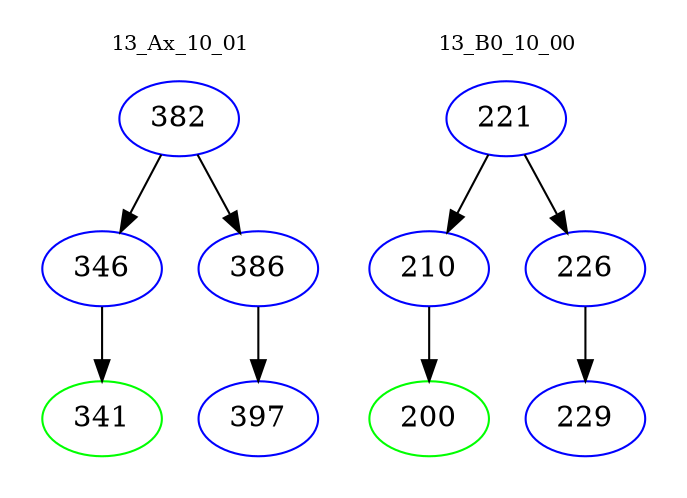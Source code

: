 digraph{
subgraph cluster_0 {
color = white
label = "13_Ax_10_01";
fontsize=10;
T0_382 [label="382", color="blue"]
T0_382 -> T0_346 [color="black"]
T0_346 [label="346", color="blue"]
T0_346 -> T0_341 [color="black"]
T0_341 [label="341", color="green"]
T0_382 -> T0_386 [color="black"]
T0_386 [label="386", color="blue"]
T0_386 -> T0_397 [color="black"]
T0_397 [label="397", color="blue"]
}
subgraph cluster_1 {
color = white
label = "13_B0_10_00";
fontsize=10;
T1_221 [label="221", color="blue"]
T1_221 -> T1_210 [color="black"]
T1_210 [label="210", color="blue"]
T1_210 -> T1_200 [color="black"]
T1_200 [label="200", color="green"]
T1_221 -> T1_226 [color="black"]
T1_226 [label="226", color="blue"]
T1_226 -> T1_229 [color="black"]
T1_229 [label="229", color="blue"]
}
}
